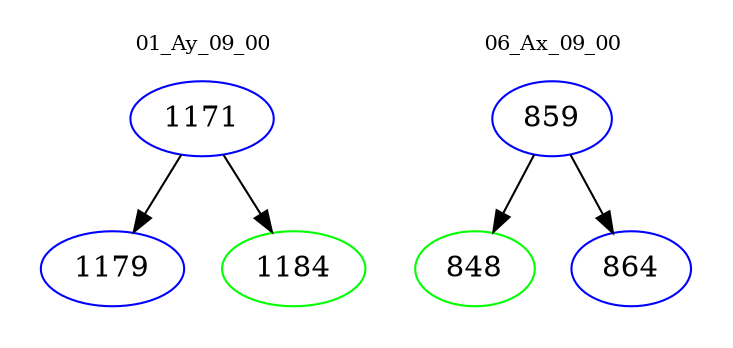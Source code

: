 digraph{
subgraph cluster_0 {
color = white
label = "01_Ay_09_00";
fontsize=10;
T0_1171 [label="1171", color="blue"]
T0_1171 -> T0_1179 [color="black"]
T0_1179 [label="1179", color="blue"]
T0_1171 -> T0_1184 [color="black"]
T0_1184 [label="1184", color="green"]
}
subgraph cluster_1 {
color = white
label = "06_Ax_09_00";
fontsize=10;
T1_859 [label="859", color="blue"]
T1_859 -> T1_848 [color="black"]
T1_848 [label="848", color="green"]
T1_859 -> T1_864 [color="black"]
T1_864 [label="864", color="blue"]
}
}
